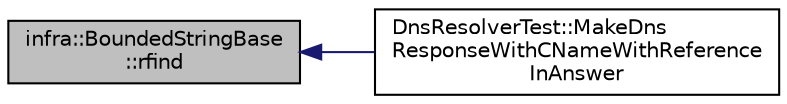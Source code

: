 digraph "infra::BoundedStringBase::rfind"
{
 // INTERACTIVE_SVG=YES
  edge [fontname="Helvetica",fontsize="10",labelfontname="Helvetica",labelfontsize="10"];
  node [fontname="Helvetica",fontsize="10",shape=record];
  rankdir="LR";
  Node767 [label="infra::BoundedStringBase\l::rfind",height=0.2,width=0.4,color="black", fillcolor="grey75", style="filled", fontcolor="black"];
  Node767 -> Node768 [dir="back",color="midnightblue",fontsize="10",style="solid",fontname="Helvetica"];
  Node768 [label="DnsResolverTest::MakeDns\lResponseWithCNameWithReference\lInAnswer",height=0.2,width=0.4,color="black", fillcolor="white", style="filled",URL="$dd/d31/class_dns_resolver_test.html#aa4cd5ebb23285b93c83dfd90d1e23253"];
}
